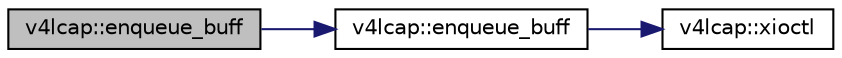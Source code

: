 digraph "v4lcap::enqueue_buff"
{
 // INTERACTIVE_SVG=YES
  edge [fontname="Helvetica",fontsize="10",labelfontname="Helvetica",labelfontsize="10"];
  node [fontname="Helvetica",fontsize="10",shape=record];
  rankdir="LR";
  Node52 [label="v4lcap::enqueue_buff",height=0.2,width=0.4,color="black", fillcolor="grey75", style="filled", fontcolor="black"];
  Node52 -> Node53 [color="midnightblue",fontsize="10",style="solid"];
  Node53 [label="v4lcap::enqueue_buff",height=0.2,width=0.4,color="black", fillcolor="white", style="filled",URL="$classv4lcap.html#a61dcacb5bb57a9f8c72d6942f46e9ddc",tooltip="Enqueue requested buffers and set capture params. "];
  Node53 -> Node54 [color="midnightblue",fontsize="10",style="solid"];
  Node54 [label="v4lcap::xioctl",height=0.2,width=0.4,color="black", fillcolor="white", style="filled",URL="$classv4lcap.html#ab5aaa5a8c0df17f5ca57e0b5170232cb"];
}
